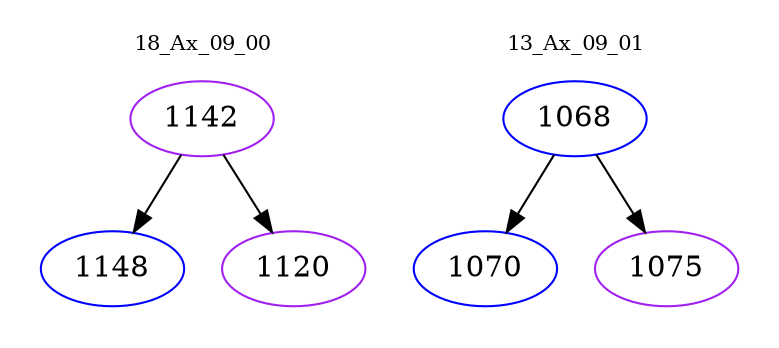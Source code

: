 digraph{
subgraph cluster_0 {
color = white
label = "18_Ax_09_00";
fontsize=10;
T0_1142 [label="1142", color="purple"]
T0_1142 -> T0_1148 [color="black"]
T0_1148 [label="1148", color="blue"]
T0_1142 -> T0_1120 [color="black"]
T0_1120 [label="1120", color="purple"]
}
subgraph cluster_1 {
color = white
label = "13_Ax_09_01";
fontsize=10;
T1_1068 [label="1068", color="blue"]
T1_1068 -> T1_1070 [color="black"]
T1_1070 [label="1070", color="blue"]
T1_1068 -> T1_1075 [color="black"]
T1_1075 [label="1075", color="purple"]
}
}
